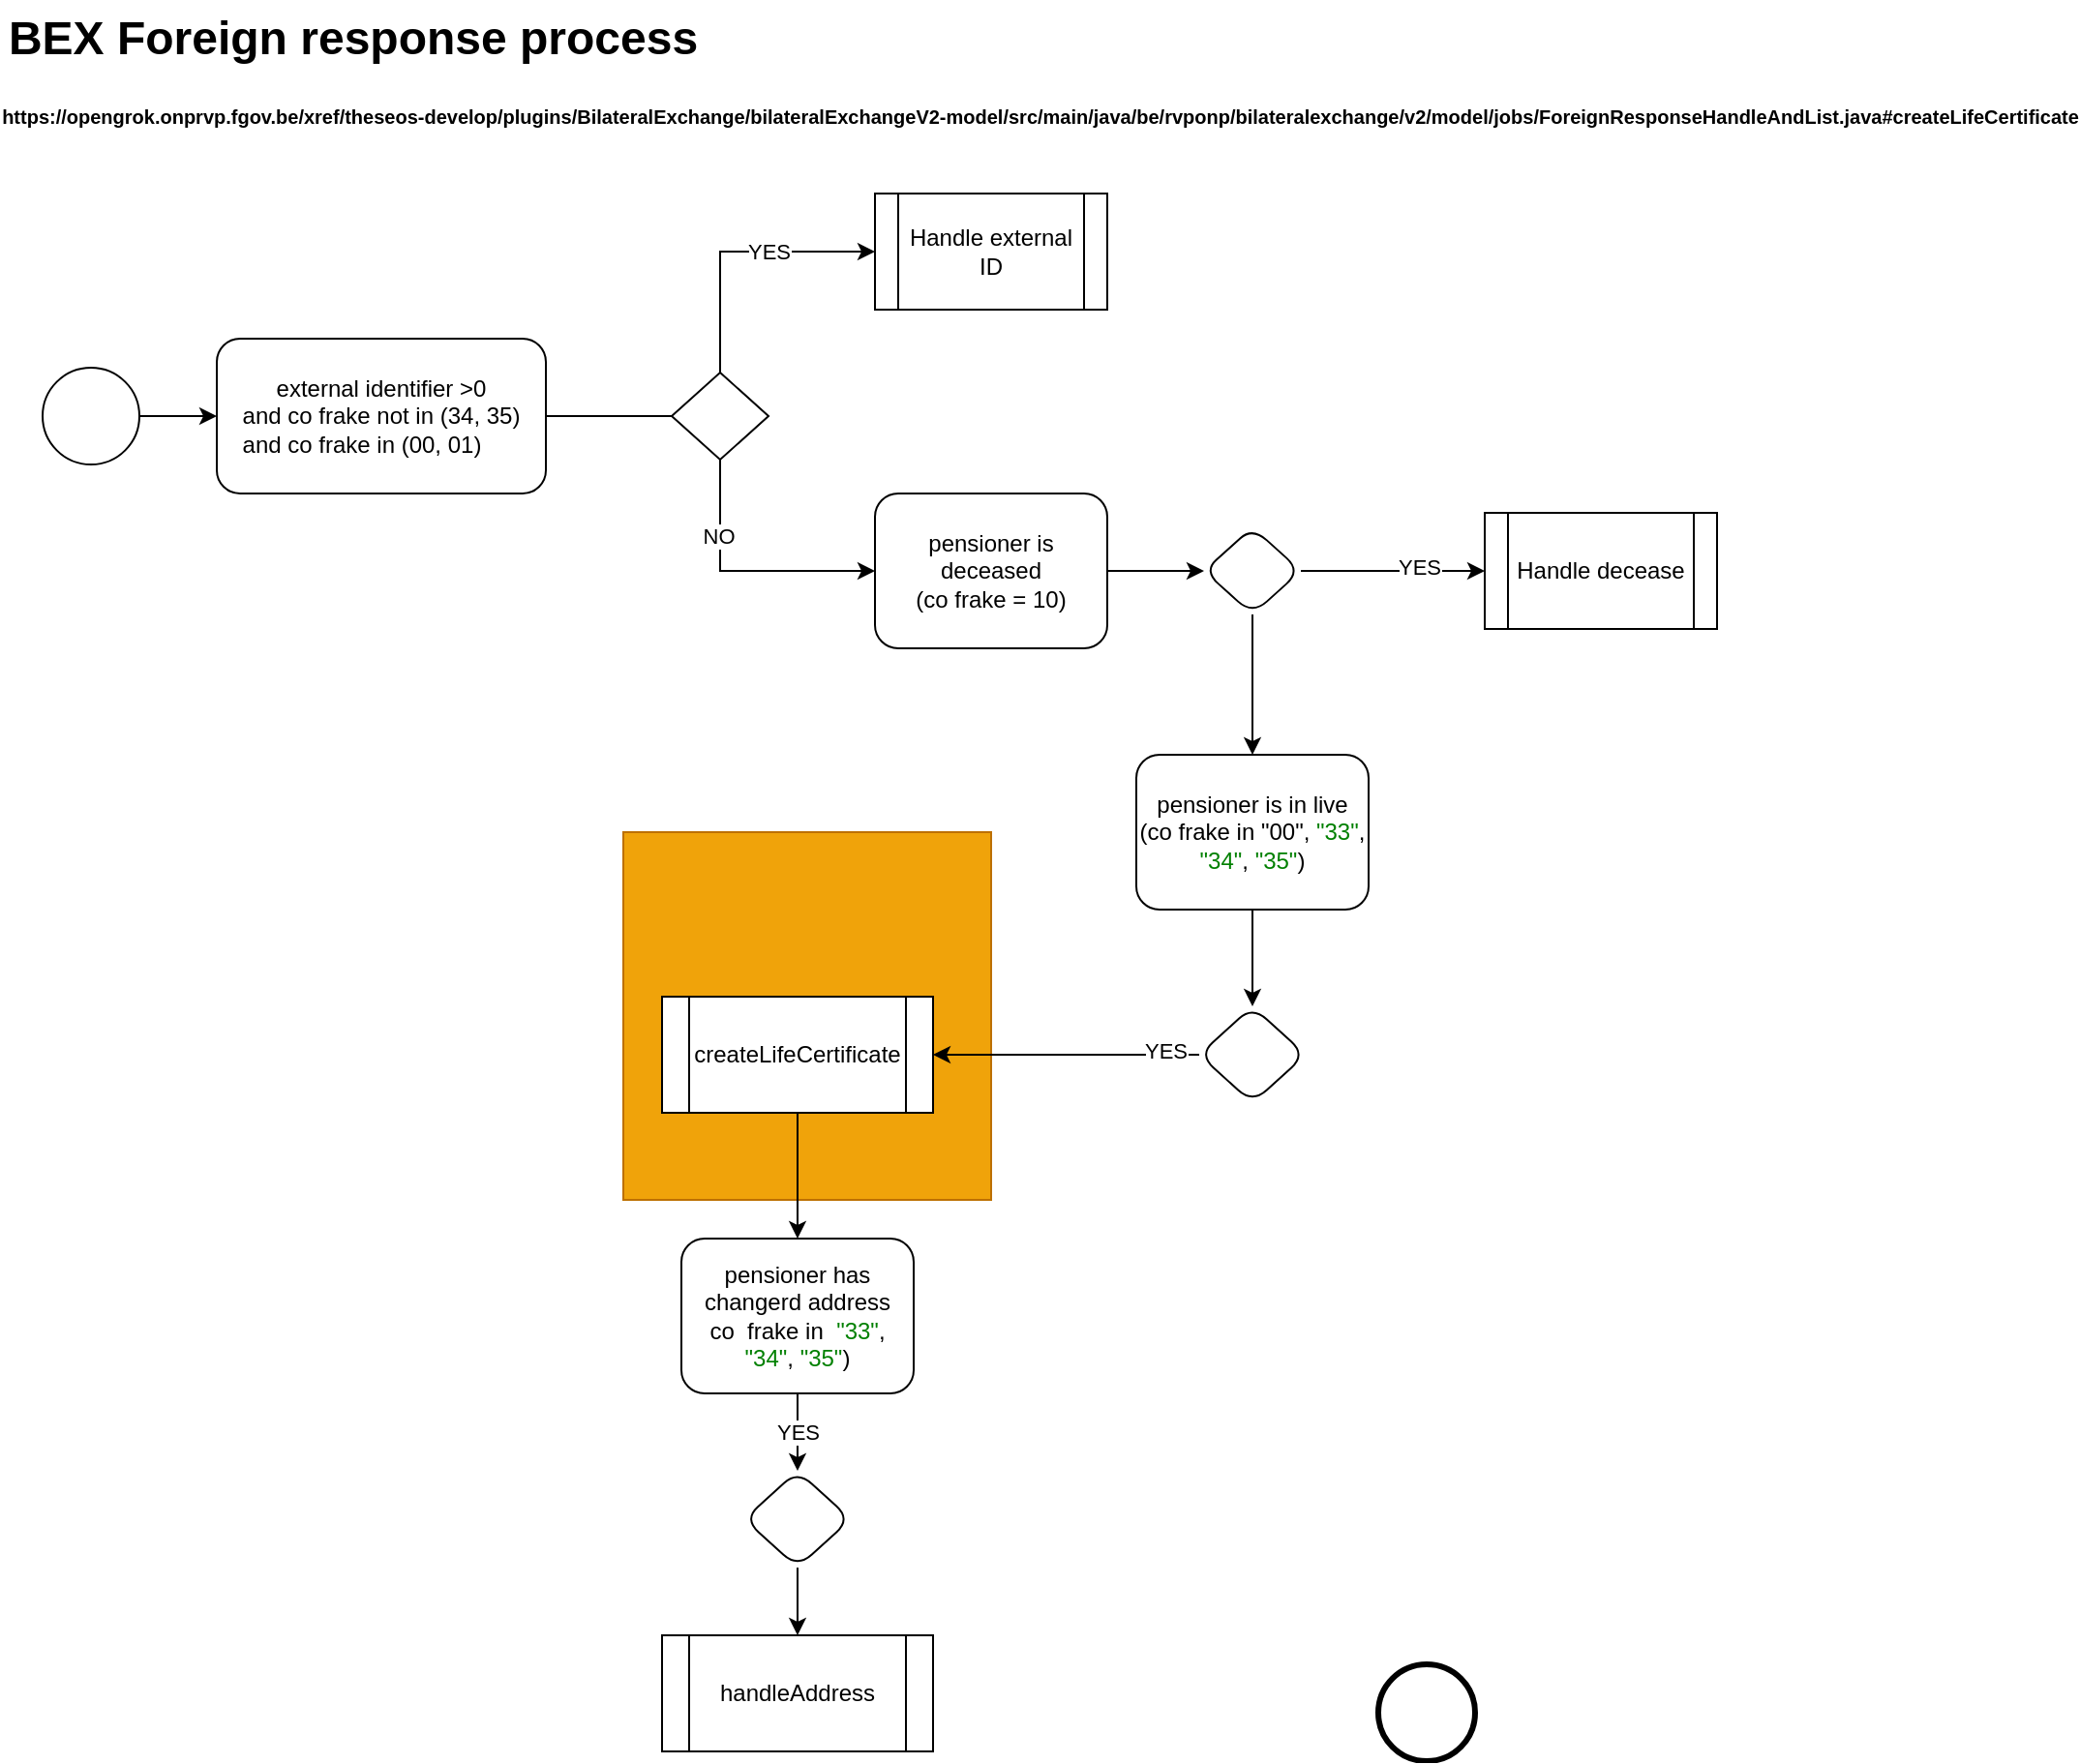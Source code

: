 <mxfile version="20.8.5" type="github">
  <diagram name="Page-1" id="2a216829-ef6e-dabb-86c1-c78162f3ba2b">
    <mxGraphModel dx="1434" dy="764" grid="1" gridSize="10" guides="1" tooltips="1" connect="1" arrows="1" fold="1" page="1" pageScale="1" pageWidth="1169" pageHeight="827" background="none" math="0" shadow="0">
      <root>
        <mxCell id="0" />
        <mxCell id="1" parent="0" />
        <mxCell id="RHh-wQcXce-xCdEOCxNd-33" value="" style="whiteSpace=wrap;html=1;aspect=fixed;fontSize=10;fillColor=#f0a30a;fontColor=#000000;strokeColor=#BD7000;gradientColor=none;" vertex="1" parent="1">
          <mxGeometry x="350" y="510" width="190" height="190" as="geometry" />
        </mxCell>
        <mxCell id="7a84cebc1def654-1" value="" style="shape=mxgraph.bpmn.shape;html=1;verticalLabelPosition=bottom;labelBackgroundColor=#ffffff;verticalAlign=top;perimeter=ellipsePerimeter;outline=standard;symbol=general;" parent="1" vertex="1">
          <mxGeometry x="50" y="270" width="50" height="50" as="geometry" />
        </mxCell>
        <mxCell id="7a84cebc1def654-2" value="external identifier&amp;nbsp;&amp;gt;0&lt;br&gt;&lt;div style=&quot;text-align: left;&quot;&gt;&lt;span style=&quot;background-color: initial;&quot;&gt;and co frake not in (34, 35)&lt;/span&gt;&lt;/div&gt;&lt;div style=&quot;text-align: left;&quot;&gt;&lt;span style=&quot;background-color: initial;&quot;&gt;and&amp;nbsp;&lt;/span&gt;co frake in (00, 01)&lt;/div&gt;" style="shape=ext;rounded=1;html=1;whiteSpace=wrap;" parent="1" vertex="1">
          <mxGeometry x="140" y="255" width="170" height="80" as="geometry" />
        </mxCell>
        <mxCell id="RHh-wQcXce-xCdEOCxNd-11" value="" style="edgeStyle=orthogonalEdgeStyle;rounded=0;orthogonalLoop=1;jettySize=auto;html=1;" edge="1" parent="1" source="7a84cebc1def654-8" target="RHh-wQcXce-xCdEOCxNd-10">
          <mxGeometry relative="1" as="geometry" />
        </mxCell>
        <mxCell id="7a84cebc1def654-8" value="pensioner is deceased&lt;br&gt;(co frake = 10)" style="shape=ext;rounded=1;html=1;whiteSpace=wrap;" parent="1" vertex="1">
          <mxGeometry x="480" y="335" width="120" height="80" as="geometry" />
        </mxCell>
        <mxCell id="7a84cebc1def654-26" value="" style="shape=mxgraph.bpmn.shape;html=1;verticalLabelPosition=bottom;labelBackgroundColor=#ffffff;verticalAlign=top;perimeter=ellipsePerimeter;outline=end;symbol=general;" parent="1" vertex="1">
          <mxGeometry x="740" y="940" width="50" height="50" as="geometry" />
        </mxCell>
        <mxCell id="7a84cebc1def654-36" style="edgeStyle=orthogonalEdgeStyle;rounded=0;html=1;jettySize=auto;orthogonalLoop=1;" parent="1" source="7a84cebc1def654-1" target="7a84cebc1def654-2" edge="1">
          <mxGeometry relative="1" as="geometry" />
        </mxCell>
        <mxCell id="7a84cebc1def654-39" style="edgeStyle=orthogonalEdgeStyle;rounded=0;html=1;jettySize=auto;orthogonalLoop=1;startArrow=none;exitX=0.5;exitY=0;exitDx=0;exitDy=0;entryX=0;entryY=0.5;entryDx=0;entryDy=0;" parent="1" source="RHh-wQcXce-xCdEOCxNd-3" target="RHh-wQcXce-xCdEOCxNd-7" edge="1">
          <mxGeometry relative="1" as="geometry">
            <mxPoint x="530.96" y="162" as="targetPoint" />
          </mxGeometry>
        </mxCell>
        <mxCell id="RHh-wQcXce-xCdEOCxNd-5" value="YES" style="edgeLabel;html=1;align=center;verticalAlign=middle;resizable=0;points=[];" vertex="1" connectable="0" parent="7a84cebc1def654-39">
          <mxGeometry x="0.225" relative="1" as="geometry">
            <mxPoint as="offset" />
          </mxGeometry>
        </mxCell>
        <mxCell id="7a84cebc1def654-48" style="edgeStyle=orthogonalEdgeStyle;rounded=0;html=1;jettySize=auto;orthogonalLoop=1;exitX=0.5;exitY=1;exitDx=0;exitDy=0;entryX=0;entryY=0.5;entryDx=0;entryDy=0;" parent="1" source="RHh-wQcXce-xCdEOCxNd-3" target="7a84cebc1def654-8" edge="1">
          <mxGeometry relative="1" as="geometry">
            <mxPoint x="590" y="305" as="sourcePoint" />
          </mxGeometry>
        </mxCell>
        <mxCell id="RHh-wQcXce-xCdEOCxNd-6" value="NO" style="edgeLabel;html=1;align=center;verticalAlign=middle;resizable=0;points=[];" vertex="1" connectable="0" parent="7a84cebc1def654-48">
          <mxGeometry x="-0.434" y="-1" relative="1" as="geometry">
            <mxPoint as="offset" />
          </mxGeometry>
        </mxCell>
        <mxCell id="RHh-wQcXce-xCdEOCxNd-2" value="BEX Foreign response process" style="text;strokeColor=none;fillColor=none;html=1;fontSize=24;fontStyle=1;verticalAlign=middle;align=center;" vertex="1" parent="1">
          <mxGeometry x="160" y="80" width="100" height="40" as="geometry" />
        </mxCell>
        <mxCell id="RHh-wQcXce-xCdEOCxNd-4" value="" style="edgeStyle=orthogonalEdgeStyle;rounded=0;html=1;jettySize=auto;orthogonalLoop=1;endArrow=none;" edge="1" parent="1" source="7a84cebc1def654-2" target="RHh-wQcXce-xCdEOCxNd-3">
          <mxGeometry relative="1" as="geometry">
            <mxPoint x="310" y="295" as="sourcePoint" />
            <mxPoint x="590" y="210" as="targetPoint" />
          </mxGeometry>
        </mxCell>
        <mxCell id="RHh-wQcXce-xCdEOCxNd-3" value="" style="rhombus;whiteSpace=wrap;html=1;" vertex="1" parent="1">
          <mxGeometry x="375" y="272.5" width="50" height="45" as="geometry" />
        </mxCell>
        <mxCell id="RHh-wQcXce-xCdEOCxNd-7" value="Handle external ID" style="shape=process;whiteSpace=wrap;html=1;backgroundOutline=1;" vertex="1" parent="1">
          <mxGeometry x="480" y="180" width="120" height="60" as="geometry" />
        </mxCell>
        <mxCell id="RHh-wQcXce-xCdEOCxNd-13" value="" style="edgeStyle=orthogonalEdgeStyle;rounded=0;orthogonalLoop=1;jettySize=auto;html=1;" edge="1" parent="1" source="RHh-wQcXce-xCdEOCxNd-10" target="RHh-wQcXce-xCdEOCxNd-12">
          <mxGeometry relative="1" as="geometry" />
        </mxCell>
        <mxCell id="RHh-wQcXce-xCdEOCxNd-14" value="YES" style="edgeLabel;html=1;align=center;verticalAlign=middle;resizable=0;points=[];" vertex="1" connectable="0" parent="RHh-wQcXce-xCdEOCxNd-13">
          <mxGeometry x="0.28" y="2" relative="1" as="geometry">
            <mxPoint as="offset" />
          </mxGeometry>
        </mxCell>
        <mxCell id="RHh-wQcXce-xCdEOCxNd-16" value="" style="edgeStyle=orthogonalEdgeStyle;rounded=0;orthogonalLoop=1;jettySize=auto;html=1;" edge="1" parent="1" source="RHh-wQcXce-xCdEOCxNd-10" target="RHh-wQcXce-xCdEOCxNd-15">
          <mxGeometry relative="1" as="geometry" />
        </mxCell>
        <mxCell id="RHh-wQcXce-xCdEOCxNd-10" value="" style="rhombus;whiteSpace=wrap;html=1;rounded=1;" vertex="1" parent="1">
          <mxGeometry x="650" y="352.5" width="50" height="45" as="geometry" />
        </mxCell>
        <mxCell id="RHh-wQcXce-xCdEOCxNd-12" value="Handle decease" style="shape=process;whiteSpace=wrap;html=1;backgroundOutline=1;" vertex="1" parent="1">
          <mxGeometry x="795" y="345" width="120" height="60" as="geometry" />
        </mxCell>
        <mxCell id="RHh-wQcXce-xCdEOCxNd-22" value="" style="edgeStyle=orthogonalEdgeStyle;rounded=0;orthogonalLoop=1;jettySize=auto;html=1;" edge="1" parent="1" source="RHh-wQcXce-xCdEOCxNd-15" target="RHh-wQcXce-xCdEOCxNd-21">
          <mxGeometry relative="1" as="geometry" />
        </mxCell>
        <mxCell id="RHh-wQcXce-xCdEOCxNd-15" value="pensioner is in live&lt;br&gt;(co frake in&amp;nbsp;&quot;00&quot;&lt;span style=&quot;background-color: rgb(255, 255, 255); color: rgb(0, 0, 0); text-align: start;&quot;&gt;, &lt;/span&gt;&lt;span style=&quot;background-color: rgb(255, 255, 255); text-align: start; color: green;&quot; class=&quot;s&quot;&gt;&quot;33&quot;&lt;/span&gt;&lt;span style=&quot;background-color: rgb(255, 255, 255); color: rgb(0, 0, 0); text-align: start;&quot;&gt;, &lt;/span&gt;&lt;span style=&quot;background-color: rgb(255, 255, 255); text-align: start; color: green;&quot; class=&quot;s&quot;&gt;&quot;34&quot;&lt;/span&gt;&lt;span style=&quot;background-color: rgb(255, 255, 255); color: rgb(0, 0, 0); text-align: start;&quot;&gt;, &lt;/span&gt;&lt;span style=&quot;background-color: rgb(255, 255, 255); text-align: start; color: green;&quot; class=&quot;s&quot;&gt;&quot;35&quot;&lt;/span&gt;&lt;span style=&quot;background-color: initial;&quot;&gt;)&lt;/span&gt;" style="shape=ext;rounded=1;html=1;whiteSpace=wrap;" vertex="1" parent="1">
          <mxGeometry x="615" y="470" width="120" height="80" as="geometry" />
        </mxCell>
        <mxCell id="RHh-wQcXce-xCdEOCxNd-28" value="" style="edgeStyle=orthogonalEdgeStyle;rounded=0;orthogonalLoop=1;jettySize=auto;html=1;entryX=0.5;entryY=0;entryDx=0;entryDy=0;" edge="1" parent="1" source="RHh-wQcXce-xCdEOCxNd-18" target="RHh-wQcXce-xCdEOCxNd-25">
          <mxGeometry relative="1" as="geometry" />
        </mxCell>
        <mxCell id="RHh-wQcXce-xCdEOCxNd-18" value="createLifeCertificate" style="shape=process;whiteSpace=wrap;html=1;backgroundOutline=1;" vertex="1" parent="1">
          <mxGeometry x="370" y="595" width="140" height="60" as="geometry" />
        </mxCell>
        <mxCell id="RHh-wQcXce-xCdEOCxNd-23" value="" style="edgeStyle=orthogonalEdgeStyle;rounded=0;orthogonalLoop=1;jettySize=auto;html=1;fontStyle=1" edge="1" parent="1" source="RHh-wQcXce-xCdEOCxNd-21" target="RHh-wQcXce-xCdEOCxNd-18">
          <mxGeometry relative="1" as="geometry" />
        </mxCell>
        <mxCell id="RHh-wQcXce-xCdEOCxNd-24" value="YES" style="edgeLabel;html=1;align=center;verticalAlign=middle;resizable=0;points=[];" vertex="1" connectable="0" parent="RHh-wQcXce-xCdEOCxNd-23">
          <mxGeometry x="-0.747" y="-2" relative="1" as="geometry">
            <mxPoint as="offset" />
          </mxGeometry>
        </mxCell>
        <mxCell id="RHh-wQcXce-xCdEOCxNd-21" value="" style="rhombus;whiteSpace=wrap;html=1;rounded=1;" vertex="1" parent="1">
          <mxGeometry x="647.5" y="600" width="55" height="50" as="geometry" />
        </mxCell>
        <mxCell id="RHh-wQcXce-xCdEOCxNd-29" value="YES" style="edgeStyle=orthogonalEdgeStyle;rounded=0;orthogonalLoop=1;jettySize=auto;html=1;" edge="1" parent="1" source="RHh-wQcXce-xCdEOCxNd-25" target="RHh-wQcXce-xCdEOCxNd-26">
          <mxGeometry relative="1" as="geometry" />
        </mxCell>
        <mxCell id="RHh-wQcXce-xCdEOCxNd-25" value="pensioner has changerd address&lt;br&gt;co&amp;nbsp; frake in &lt;span style=&quot;background-color: rgb(255, 255, 255); color: rgb(0, 0, 0); text-align: start;&quot;&gt;&amp;nbsp;&lt;/span&gt;&lt;span style=&quot;background-color: rgb(255, 255, 255); text-align: start; color: green;&quot; class=&quot;s&quot;&gt;&quot;33&quot;&lt;/span&gt;&lt;span style=&quot;background-color: rgb(255, 255, 255); color: rgb(0, 0, 0); text-align: start;&quot;&gt;, &lt;/span&gt;&lt;span style=&quot;background-color: rgb(255, 255, 255); text-align: start; color: green;&quot; class=&quot;s&quot;&gt;&quot;34&quot;&lt;/span&gt;&lt;span style=&quot;background-color: rgb(255, 255, 255); color: rgb(0, 0, 0); text-align: start;&quot;&gt;, &lt;/span&gt;&lt;span style=&quot;background-color: rgb(255, 255, 255); text-align: start; color: green;&quot; class=&quot;s&quot;&gt;&quot;35&quot;&lt;/span&gt;&lt;span style=&quot;background-color: initial;&quot;&gt;)&lt;/span&gt;" style="shape=ext;rounded=1;html=1;whiteSpace=wrap;" vertex="1" parent="1">
          <mxGeometry x="380" y="720" width="120" height="80" as="geometry" />
        </mxCell>
        <mxCell id="RHh-wQcXce-xCdEOCxNd-31" value="" style="edgeStyle=orthogonalEdgeStyle;rounded=0;orthogonalLoop=1;jettySize=auto;html=1;" edge="1" parent="1" source="RHh-wQcXce-xCdEOCxNd-26" target="RHh-wQcXce-xCdEOCxNd-30">
          <mxGeometry relative="1" as="geometry" />
        </mxCell>
        <mxCell id="RHh-wQcXce-xCdEOCxNd-26" value="" style="rhombus;whiteSpace=wrap;html=1;rounded=1;" vertex="1" parent="1">
          <mxGeometry x="412.5" y="840" width="55" height="50" as="geometry" />
        </mxCell>
        <mxCell id="RHh-wQcXce-xCdEOCxNd-30" value="handleAddress" style="shape=process;whiteSpace=wrap;html=1;backgroundOutline=1;" vertex="1" parent="1">
          <mxGeometry x="370" y="925" width="140" height="60" as="geometry" />
        </mxCell>
        <mxCell id="RHh-wQcXce-xCdEOCxNd-32" value="https://opengrok.onprvp.fgov.be/xref/theseos-develop/plugins/BilateralExchange/bilateralExchangeV2-model/src/main/java/be/rvponp/bilateralexchange/v2/model/jobs/ForeignResponseHandleAndList.java#createLifeCertificate" style="text;strokeColor=none;fillColor=none;html=1;fontSize=10;fontStyle=1;verticalAlign=middle;align=center;" vertex="1" parent="1">
          <mxGeometry x="515" y="120" width="100" height="40" as="geometry" />
        </mxCell>
      </root>
    </mxGraphModel>
  </diagram>
</mxfile>
